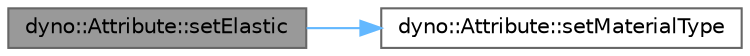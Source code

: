 digraph "dyno::Attribute::setElastic"
{
 // LATEX_PDF_SIZE
  bgcolor="transparent";
  edge [fontname=Helvetica,fontsize=10,labelfontname=Helvetica,labelfontsize=10];
  node [fontname=Helvetica,fontsize=10,shape=box,height=0.2,width=0.4];
  rankdir="LR";
  Node1 [id="Node000001",label="dyno::Attribute::setElastic",height=0.2,width=0.4,color="gray40", fillcolor="grey60", style="filled", fontcolor="black",tooltip=" "];
  Node1 -> Node2 [id="edge1_Node000001_Node000002",color="steelblue1",style="solid",tooltip=" "];
  Node2 [id="Node000002",label="dyno::Attribute::setMaterialType",height=0.2,width=0.4,color="grey40", fillcolor="white", style="filled",URL="$classdyno_1_1_attribute.html#a9336e2d4d6cfb58987df3bae02e0d341",tooltip=" "];
}
